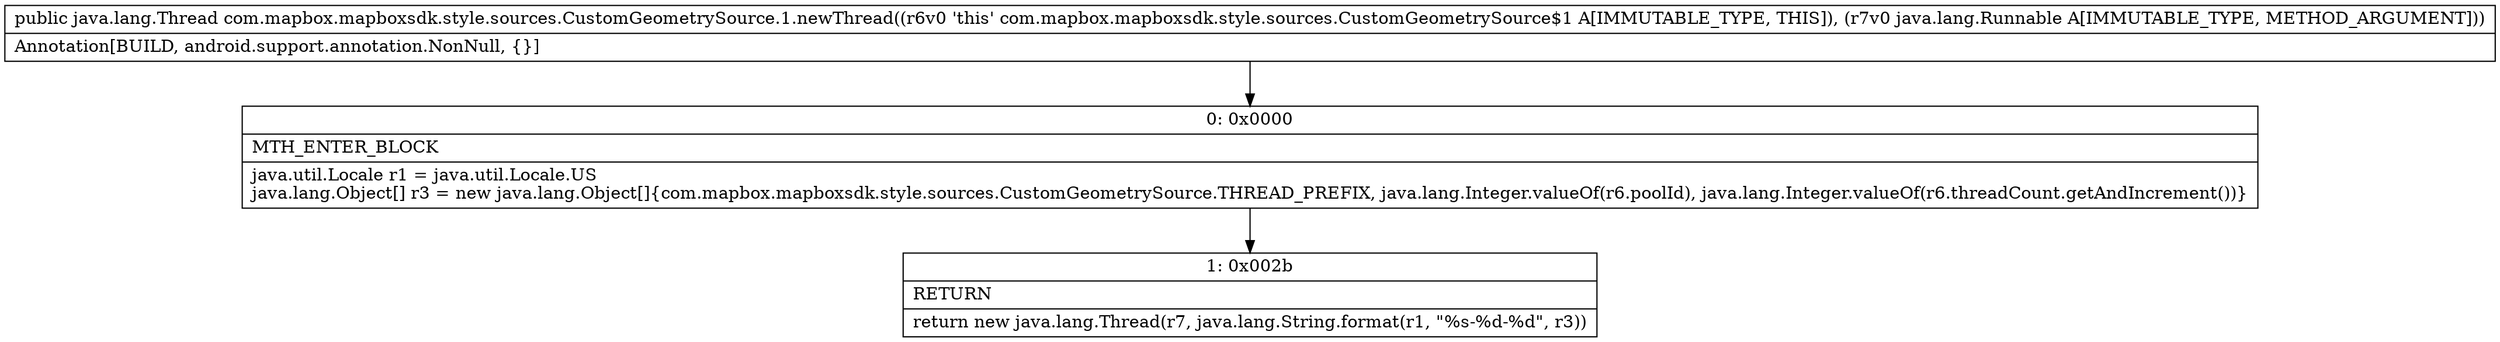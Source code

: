 digraph "CFG forcom.mapbox.mapboxsdk.style.sources.CustomGeometrySource.1.newThread(Ljava\/lang\/Runnable;)Ljava\/lang\/Thread;" {
Node_0 [shape=record,label="{0\:\ 0x0000|MTH_ENTER_BLOCK\l|java.util.Locale r1 = java.util.Locale.US\ljava.lang.Object[] r3 = new java.lang.Object[]\{com.mapbox.mapboxsdk.style.sources.CustomGeometrySource.THREAD_PREFIX, java.lang.Integer.valueOf(r6.poolId), java.lang.Integer.valueOf(r6.threadCount.getAndIncrement())\}\l}"];
Node_1 [shape=record,label="{1\:\ 0x002b|RETURN\l|return new java.lang.Thread(r7, java.lang.String.format(r1, \"%s\-%d\-%d\", r3))\l}"];
MethodNode[shape=record,label="{public java.lang.Thread com.mapbox.mapboxsdk.style.sources.CustomGeometrySource.1.newThread((r6v0 'this' com.mapbox.mapboxsdk.style.sources.CustomGeometrySource$1 A[IMMUTABLE_TYPE, THIS]), (r7v0 java.lang.Runnable A[IMMUTABLE_TYPE, METHOD_ARGUMENT]))  | Annotation[BUILD, android.support.annotation.NonNull, \{\}]\l}"];
MethodNode -> Node_0;
Node_0 -> Node_1;
}

